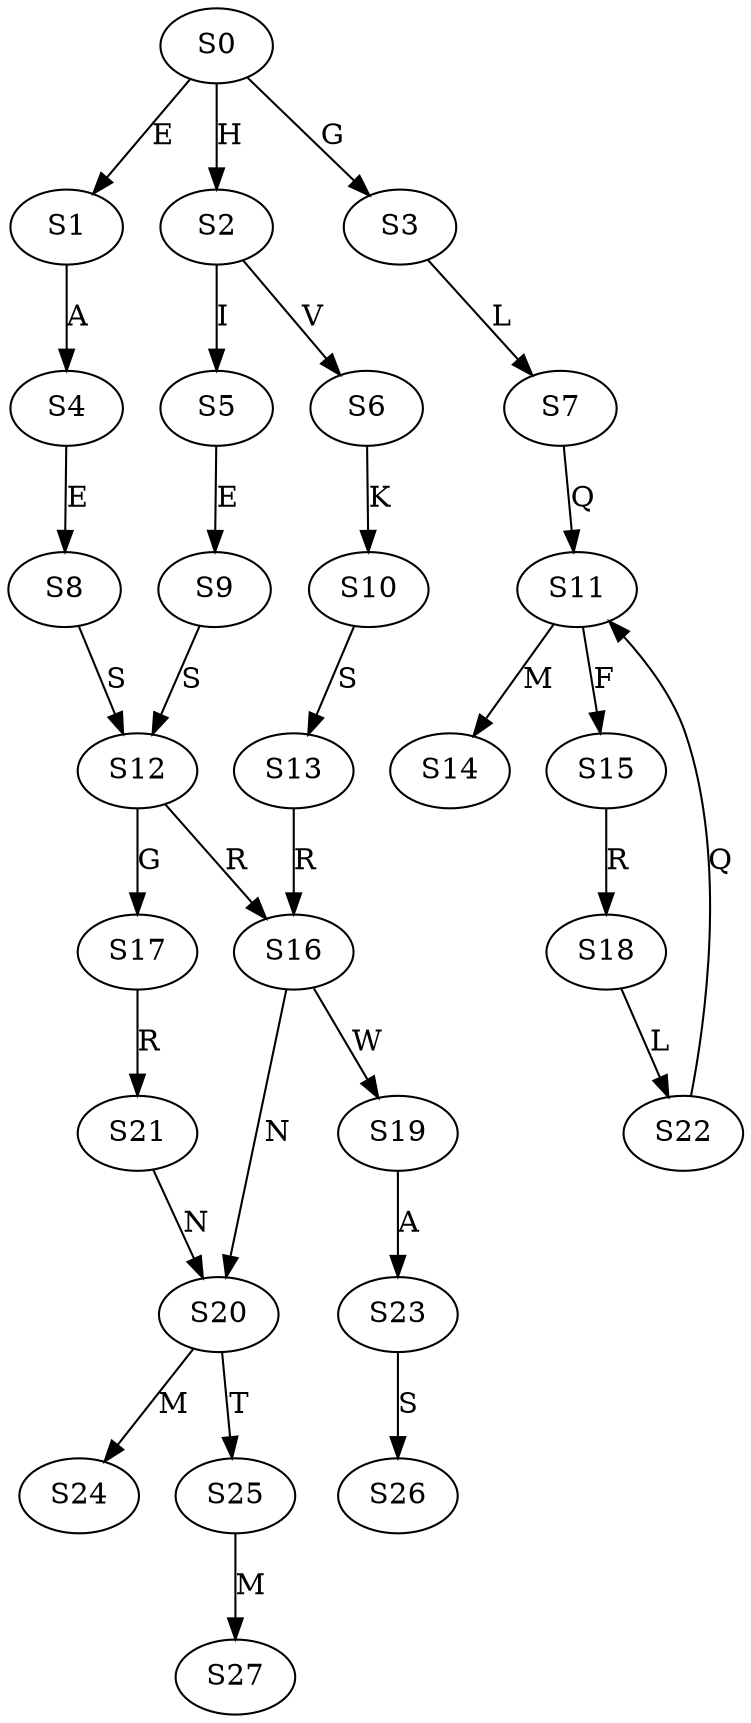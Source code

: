 strict digraph  {
	S0 -> S1 [ label = E ];
	S0 -> S2 [ label = H ];
	S0 -> S3 [ label = G ];
	S1 -> S4 [ label = A ];
	S2 -> S5 [ label = I ];
	S2 -> S6 [ label = V ];
	S3 -> S7 [ label = L ];
	S4 -> S8 [ label = E ];
	S5 -> S9 [ label = E ];
	S6 -> S10 [ label = K ];
	S7 -> S11 [ label = Q ];
	S8 -> S12 [ label = S ];
	S9 -> S12 [ label = S ];
	S10 -> S13 [ label = S ];
	S11 -> S14 [ label = M ];
	S11 -> S15 [ label = F ];
	S12 -> S16 [ label = R ];
	S12 -> S17 [ label = G ];
	S13 -> S16 [ label = R ];
	S15 -> S18 [ label = R ];
	S16 -> S19 [ label = W ];
	S16 -> S20 [ label = N ];
	S17 -> S21 [ label = R ];
	S18 -> S22 [ label = L ];
	S19 -> S23 [ label = A ];
	S20 -> S24 [ label = M ];
	S20 -> S25 [ label = T ];
	S21 -> S20 [ label = N ];
	S22 -> S11 [ label = Q ];
	S23 -> S26 [ label = S ];
	S25 -> S27 [ label = M ];
}
